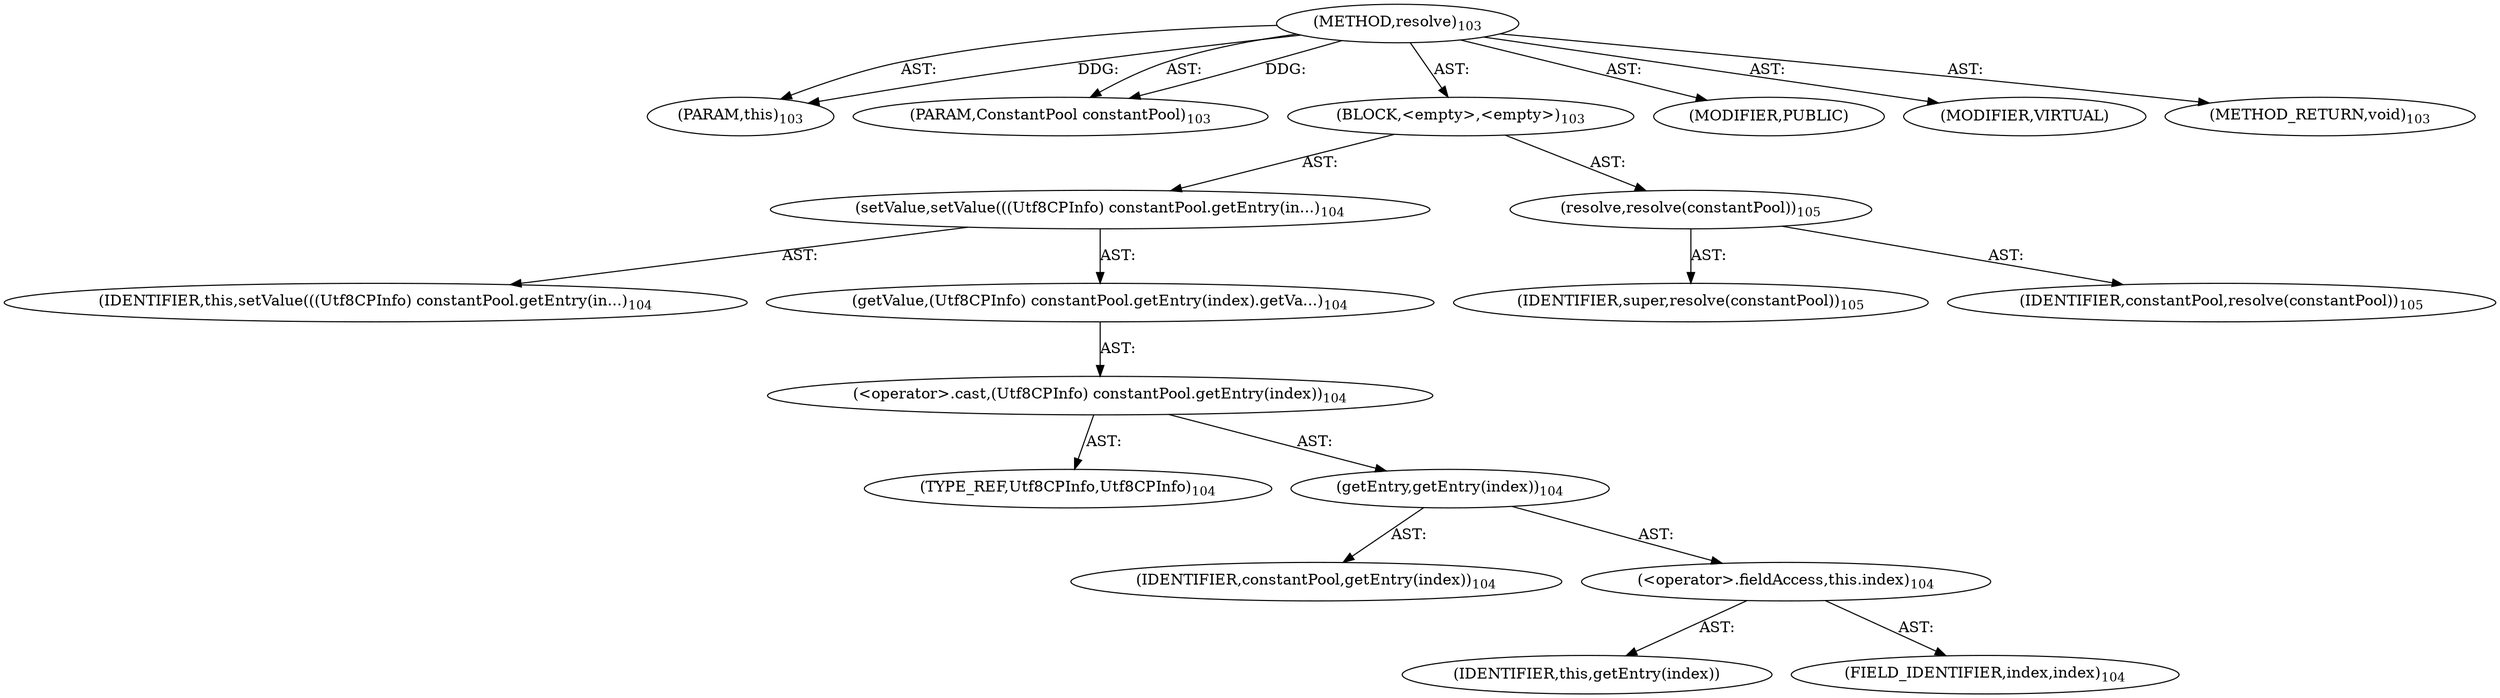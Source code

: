 digraph "resolve" {  
"111669149699" [label = <(METHOD,resolve)<SUB>103</SUB>> ]
"115964116994" [label = <(PARAM,this)<SUB>103</SUB>> ]
"115964116997" [label = <(PARAM,ConstantPool constantPool)<SUB>103</SUB>> ]
"25769803779" [label = <(BLOCK,&lt;empty&gt;,&lt;empty&gt;)<SUB>103</SUB>> ]
"30064771083" [label = <(setValue,setValue(((Utf8CPInfo) constantPool.getEntry(in...)<SUB>104</SUB>> ]
"68719476738" [label = <(IDENTIFIER,this,setValue(((Utf8CPInfo) constantPool.getEntry(in...)<SUB>104</SUB>> ]
"30064771084" [label = <(getValue,(Utf8CPInfo) constantPool.getEntry(index).getVa...)<SUB>104</SUB>> ]
"30064771085" [label = <(&lt;operator&gt;.cast,(Utf8CPInfo) constantPool.getEntry(index))<SUB>104</SUB>> ]
"180388626432" [label = <(TYPE_REF,Utf8CPInfo,Utf8CPInfo)<SUB>104</SUB>> ]
"30064771086" [label = <(getEntry,getEntry(index))<SUB>104</SUB>> ]
"68719476744" [label = <(IDENTIFIER,constantPool,getEntry(index))<SUB>104</SUB>> ]
"30064771087" [label = <(&lt;operator&gt;.fieldAccess,this.index)<SUB>104</SUB>> ]
"68719476745" [label = <(IDENTIFIER,this,getEntry(index))> ]
"55834574850" [label = <(FIELD_IDENTIFIER,index,index)<SUB>104</SUB>> ]
"30064771088" [label = <(resolve,resolve(constantPool))<SUB>105</SUB>> ]
"68719476746" [label = <(IDENTIFIER,super,resolve(constantPool))<SUB>105</SUB>> ]
"68719476747" [label = <(IDENTIFIER,constantPool,resolve(constantPool))<SUB>105</SUB>> ]
"133143986182" [label = <(MODIFIER,PUBLIC)> ]
"133143986183" [label = <(MODIFIER,VIRTUAL)> ]
"128849018883" [label = <(METHOD_RETURN,void)<SUB>103</SUB>> ]
  "111669149699" -> "115964116994"  [ label = "AST: "] 
  "111669149699" -> "115964116997"  [ label = "AST: "] 
  "111669149699" -> "25769803779"  [ label = "AST: "] 
  "111669149699" -> "133143986182"  [ label = "AST: "] 
  "111669149699" -> "133143986183"  [ label = "AST: "] 
  "111669149699" -> "128849018883"  [ label = "AST: "] 
  "25769803779" -> "30064771083"  [ label = "AST: "] 
  "25769803779" -> "30064771088"  [ label = "AST: "] 
  "30064771083" -> "68719476738"  [ label = "AST: "] 
  "30064771083" -> "30064771084"  [ label = "AST: "] 
  "30064771084" -> "30064771085"  [ label = "AST: "] 
  "30064771085" -> "180388626432"  [ label = "AST: "] 
  "30064771085" -> "30064771086"  [ label = "AST: "] 
  "30064771086" -> "68719476744"  [ label = "AST: "] 
  "30064771086" -> "30064771087"  [ label = "AST: "] 
  "30064771087" -> "68719476745"  [ label = "AST: "] 
  "30064771087" -> "55834574850"  [ label = "AST: "] 
  "30064771088" -> "68719476746"  [ label = "AST: "] 
  "30064771088" -> "68719476747"  [ label = "AST: "] 
  "111669149699" -> "115964116994"  [ label = "DDG: "] 
  "111669149699" -> "115964116997"  [ label = "DDG: "] 
}
